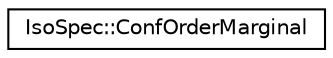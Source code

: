 digraph "Graphical Class Hierarchy"
{
  edge [fontname="Helvetica",fontsize="10",labelfontname="Helvetica",labelfontsize="10"];
  node [fontname="Helvetica",fontsize="10",shape=record];
  rankdir="LR";
  Node0 [label="IsoSpec::ConfOrderMarginal",height=0.2,width=0.4,color="black", fillcolor="white", style="filled",URL="$class_iso_spec_1_1_conf_order_marginal.html"];
}
